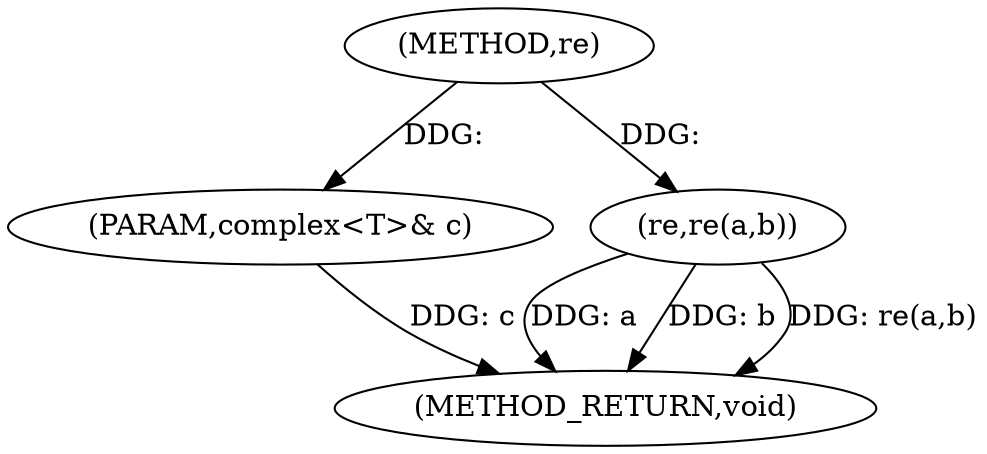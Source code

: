 digraph "re" {  
"1000419" [label = "(METHOD,re)" ]
"1000428" [label = "(METHOD_RETURN,void)" ]
"1000420" [label = "(PARAM,complex<T>& c)" ]
"1000424" [label = "(re,re(a,b))" ]
  "1000420" -> "1000428"  [ label = "DDG: c"] 
  "1000424" -> "1000428"  [ label = "DDG: a"] 
  "1000424" -> "1000428"  [ label = "DDG: b"] 
  "1000424" -> "1000428"  [ label = "DDG: re(a,b)"] 
  "1000419" -> "1000420"  [ label = "DDG: "] 
  "1000419" -> "1000424"  [ label = "DDG: "] 
}
